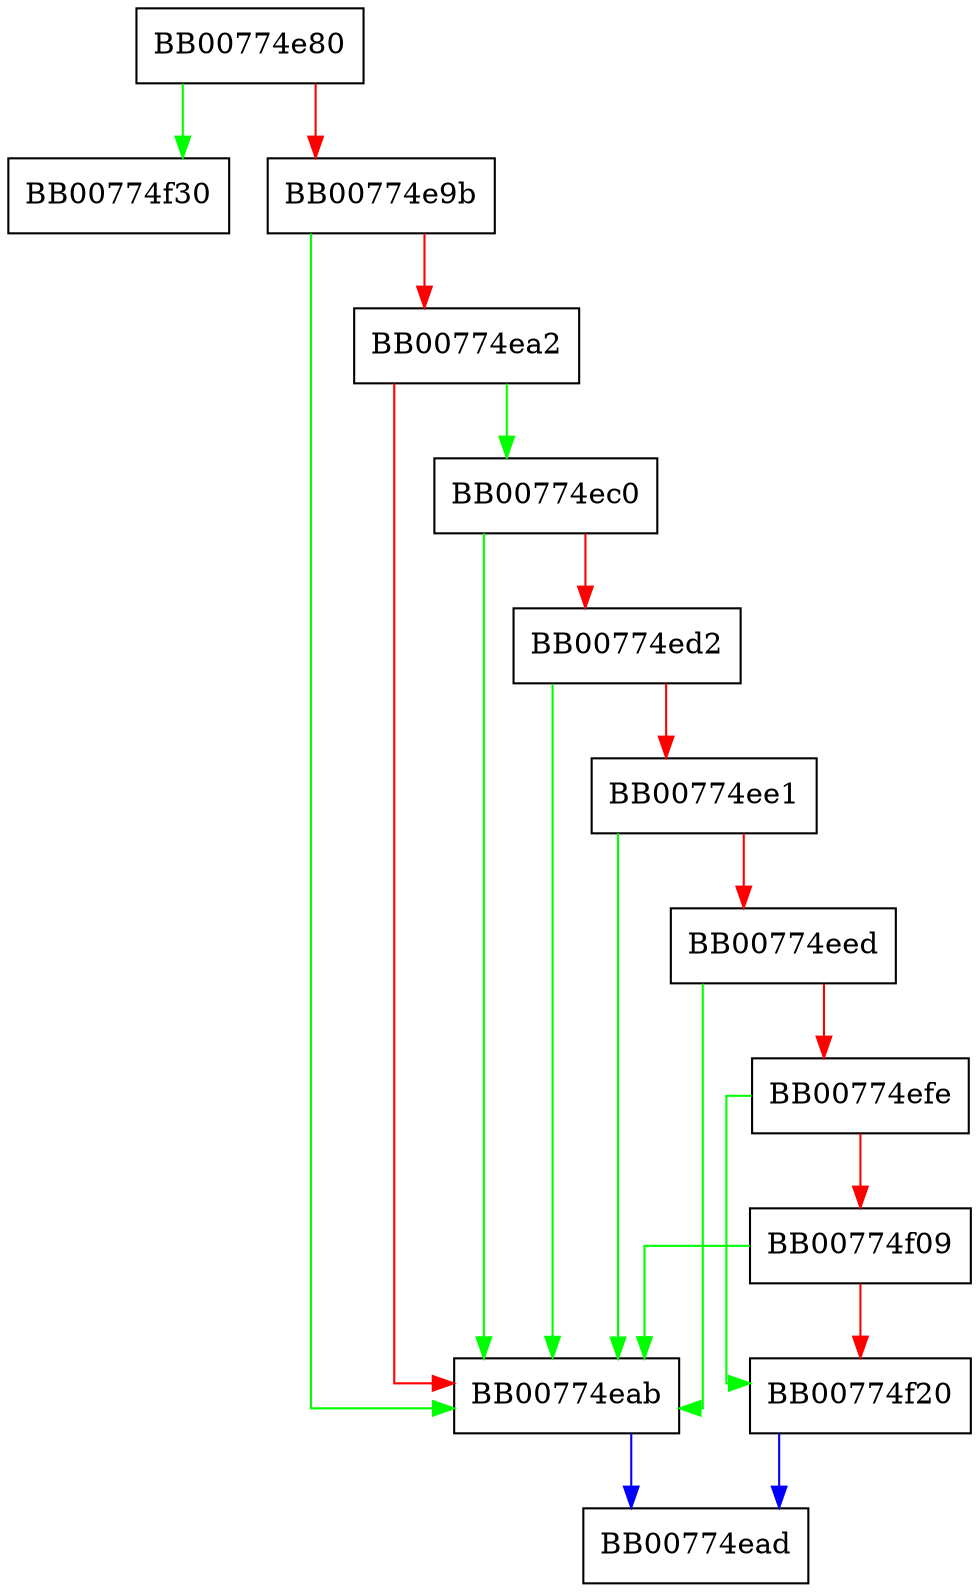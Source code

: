 digraph ossl_DER_w_precompiled {
  node [shape="box"];
  graph [splines=ortho];
  BB00774e80 -> BB00774f30 [color="green"];
  BB00774e80 -> BB00774e9b [color="red"];
  BB00774e9b -> BB00774eab [color="green"];
  BB00774e9b -> BB00774ea2 [color="red"];
  BB00774ea2 -> BB00774ec0 [color="green"];
  BB00774ea2 -> BB00774eab [color="red"];
  BB00774eab -> BB00774ead [color="blue"];
  BB00774ec0 -> BB00774eab [color="green"];
  BB00774ec0 -> BB00774ed2 [color="red"];
  BB00774ed2 -> BB00774eab [color="green"];
  BB00774ed2 -> BB00774ee1 [color="red"];
  BB00774ee1 -> BB00774eab [color="green"];
  BB00774ee1 -> BB00774eed [color="red"];
  BB00774eed -> BB00774eab [color="green"];
  BB00774eed -> BB00774efe [color="red"];
  BB00774efe -> BB00774f20 [color="green"];
  BB00774efe -> BB00774f09 [color="red"];
  BB00774f09 -> BB00774eab [color="green"];
  BB00774f09 -> BB00774f20 [color="red"];
  BB00774f20 -> BB00774ead [color="blue"];
}
